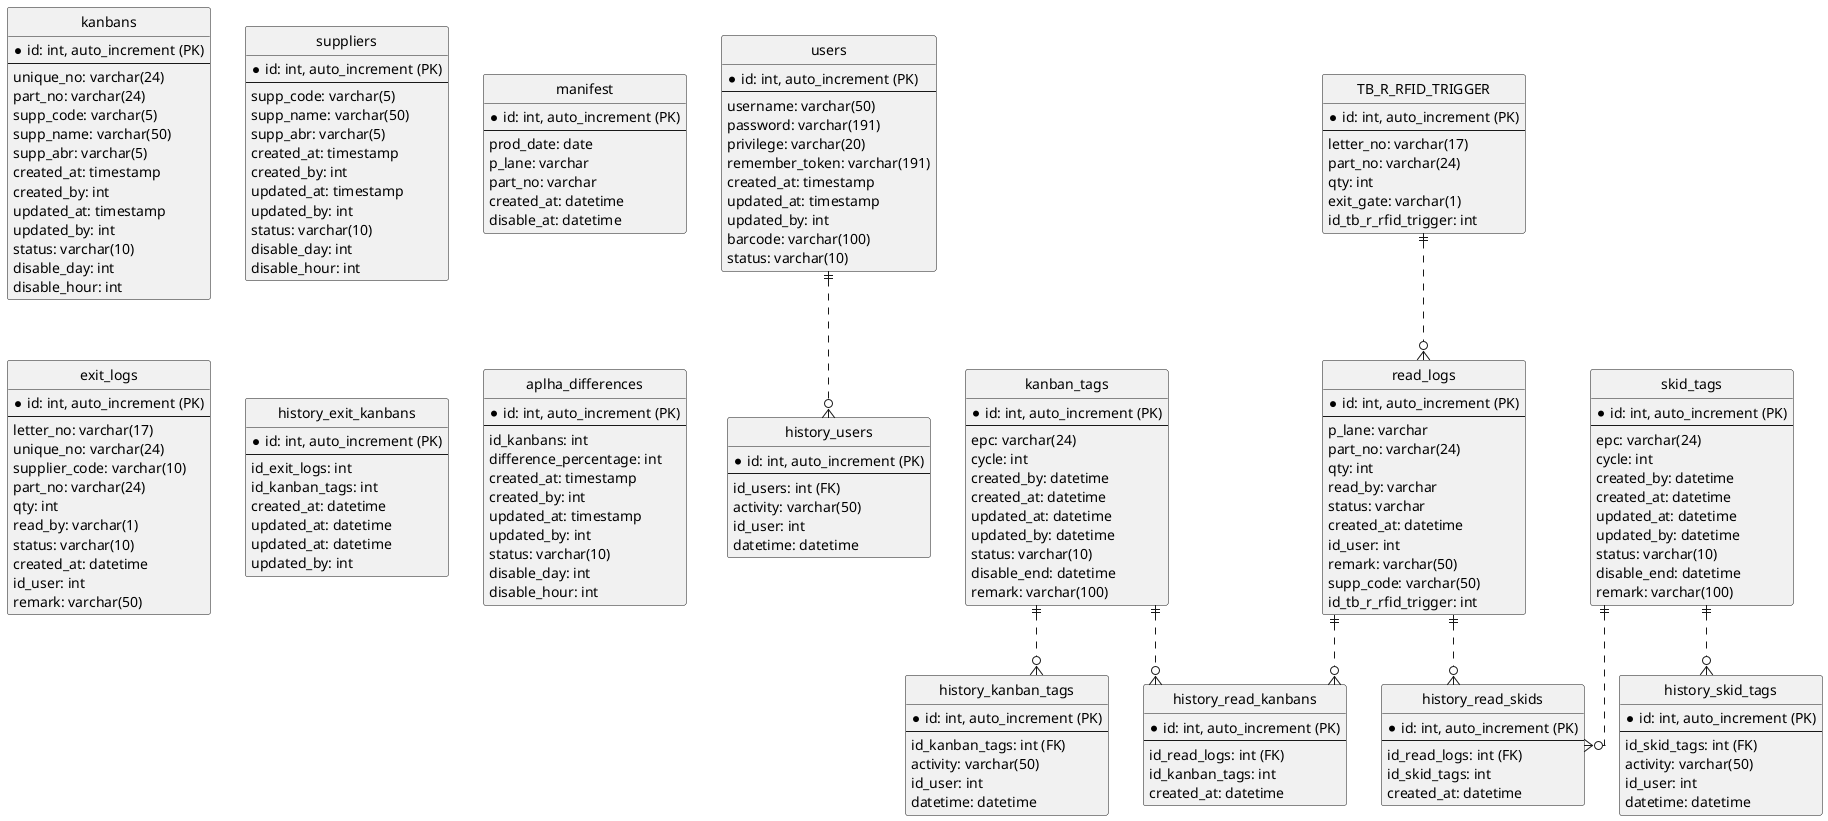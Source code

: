 @startuml erd_ravellog

' hide the spot
hide circle
' avoid problems with angled crows feet
skinparam linetype ortho

entity "users" as  usr {
  *id: int, auto_increment (PK)
  --
  username: varchar(50)
  password: varchar(191)
  privilege: varchar(20)
  remember_token: varchar(191)
  created_at: timestamp
  updated_at: timestamp
  updated_by: int
  barcode: varchar(100)
  status: varchar(10)
}

entity "history_users" as husr {
  *id: int, auto_increment (PK)
  --
  id_users: int (FK)
  activity: varchar(50)
  id_user: int
  datetime: datetime
}

entity "kanban_tags" as kbt {
  *id: int, auto_increment (PK)
  --
  epc: varchar(24)
  cycle: int
  created_by: datetime
  created_at: datetime
  updated_at: datetime
  updated_by: datetime
  status: varchar(10)
  disable_end: datetime
  remark: varchar(100)
}

entity "skid_tags" as skt {
  *id: int, auto_increment (PK)
  --
  epc: varchar(24)
  cycle: int
  created_by: datetime
  created_at: datetime
  updated_at: datetime
  updated_by: datetime
  status: varchar(10)
  disable_end: datetime
  remark: varchar(100)
}

entity "history_kanban_tags" as hkbt {
  *id: int, auto_increment (PK)
  --
  id_kanban_tags: int (FK)
  activity: varchar(50)
  id_user: int
  datetime: datetime
}

entity "history_skid_tags" as hskt {
  *id: int, auto_increment (PK)
  --
  id_skid_tags: int (FK)
  activity: varchar(50)
  id_user: int
  datetime: datetime
}

entity "read_logs" as rl {
  *id: int, auto_increment (PK)
  --
  p_lane: varchar
  part_no: varchar(24)
  qty: int
  read_by: varchar
  status: varchar
  created_at: datetime
  id_user: int
  remark: varchar(50)
  supp_code: varchar(50)
  id_tb_r_rfid_trigger: int
}

entity "history_read_kanbans" as hrkb {
  *id: int, auto_increment (PK)
  --
  id_read_logs: int (FK)
  id_kanban_tags: int
  created_at: datetime
}


entity "history_read_skids" as hrsk {
  *id: int, auto_increment (PK)
  --
  id_read_logs: int (FK)
  id_skid_tags: int
  created_at: datetime
}

entity "kanbans" as kb {
  *id: int, auto_increment (PK)
  --
  unique_no: varchar(24)
  part_no: varchar(24)
  supp_code: varchar(5)
  supp_name: varchar(50)
  supp_abr: varchar(5)
  created_at: timestamp
  created_by: int
  updated_at: timestamp
  updated_by: int
  status: varchar(10)
  disable_day: int
  disable_hour: int
}

entity "suppliers" as sp {
  *id: int, auto_increment (PK)
  --
  supp_code: varchar(5)
  supp_name: varchar(50)
  supp_abr: varchar(5)
  created_at: timestamp
  created_by: int
  updated_at: timestamp
  updated_by: int
  status: varchar(10)
  disable_day: int
  disable_hour: int
}

entity "manifest" as mfst {
  *id: int, auto_increment (PK)
  --
  prod_date: date
  p_lane: varchar
  part_no: varchar
  created_at: datetime
  disable_at: datetime
}

entity "exit_logs" as extl {
  *id: int, auto_increment (PK)
  --
  letter_no: varchar(17)
  unique_no: varchar(24)
  supplier_code: varchar(10)
  part_no: varchar(24)
  qty: int
  read_by: varchar(1)
  status: varchar(10)
  created_at: datetime
  id_user: int
  remark: varchar(50)
}

entity "history_exit_kanbans" as hextkb {
  *id: int, auto_increment (PK)
  --
  id_exit_logs: int
  id_kanban_tags: int
  created_at: datetime
  updated_at: datetime
  updated_at: datetime
  updated_by: int
}

entity "aplha_differences" as alpdiff {
  *id: int, auto_increment (PK)
  --
  id_kanbans: int
  difference_percentage: int
  created_at: timestamp
  created_by: int
  updated_at: timestamp
  updated_by: int
  status: varchar(10)
  disable_day: int
  disable_hour: int
}

entity "TB_R_RFID_TRIGGER" as tbrrfidtgr {
  *id: int, auto_increment (PK)
  --
  letter_no: varchar(17)
  part_no: varchar(24)
  qty: int
  exit_gate: varchar(1)
  id_tb_r_rfid_trigger: int
}

tbrrfidtgr ||..o{ rl
kbt ||..o{ hkbt
skt ||..o{ hskt
rl ||..o{ hrkb
rl ||..o{ hrsk
kbt ||..o{ hrkb
skt ||..o{ hrsk
usr ||..o{ husr

@enduml